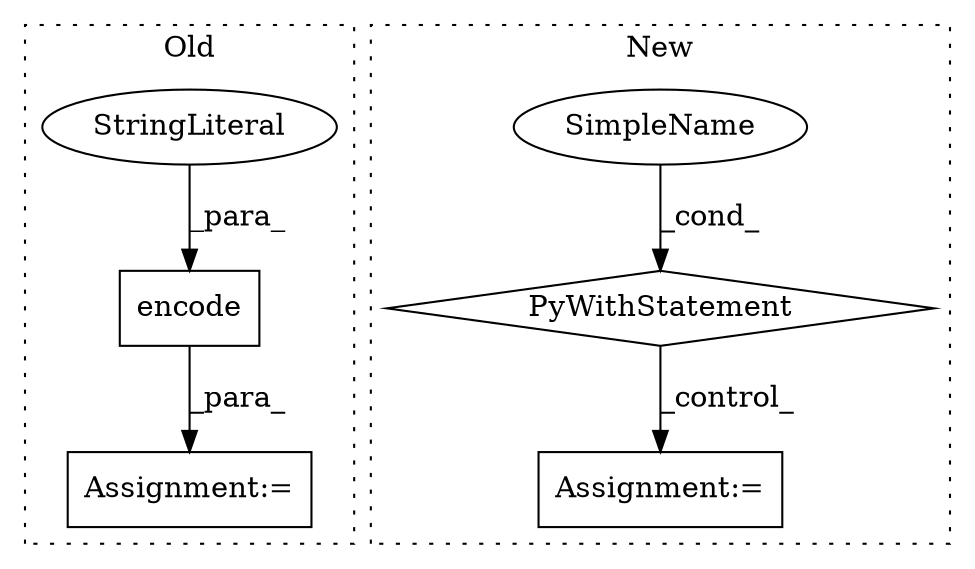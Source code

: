 digraph G {
subgraph cluster0 {
1 [label="encode" a="32" s="1836,1850" l="7,1" shape="box"];
3 [label="StringLiteral" a="45" s="1843" l="7" shape="ellipse"];
6 [label="Assignment:=" a="7" s="1781" l="1" shape="box"];
label = "Old";
style="dotted";
}
subgraph cluster1 {
2 [label="PyWithStatement" a="104" s="1057,1080" l="10,2" shape="diamond"];
4 [label="Assignment:=" a="7" s="1444" l="1" shape="box"];
5 [label="SimpleName" a="42" s="" l="" shape="ellipse"];
label = "New";
style="dotted";
}
1 -> 6 [label="_para_"];
2 -> 4 [label="_control_"];
3 -> 1 [label="_para_"];
5 -> 2 [label="_cond_"];
}